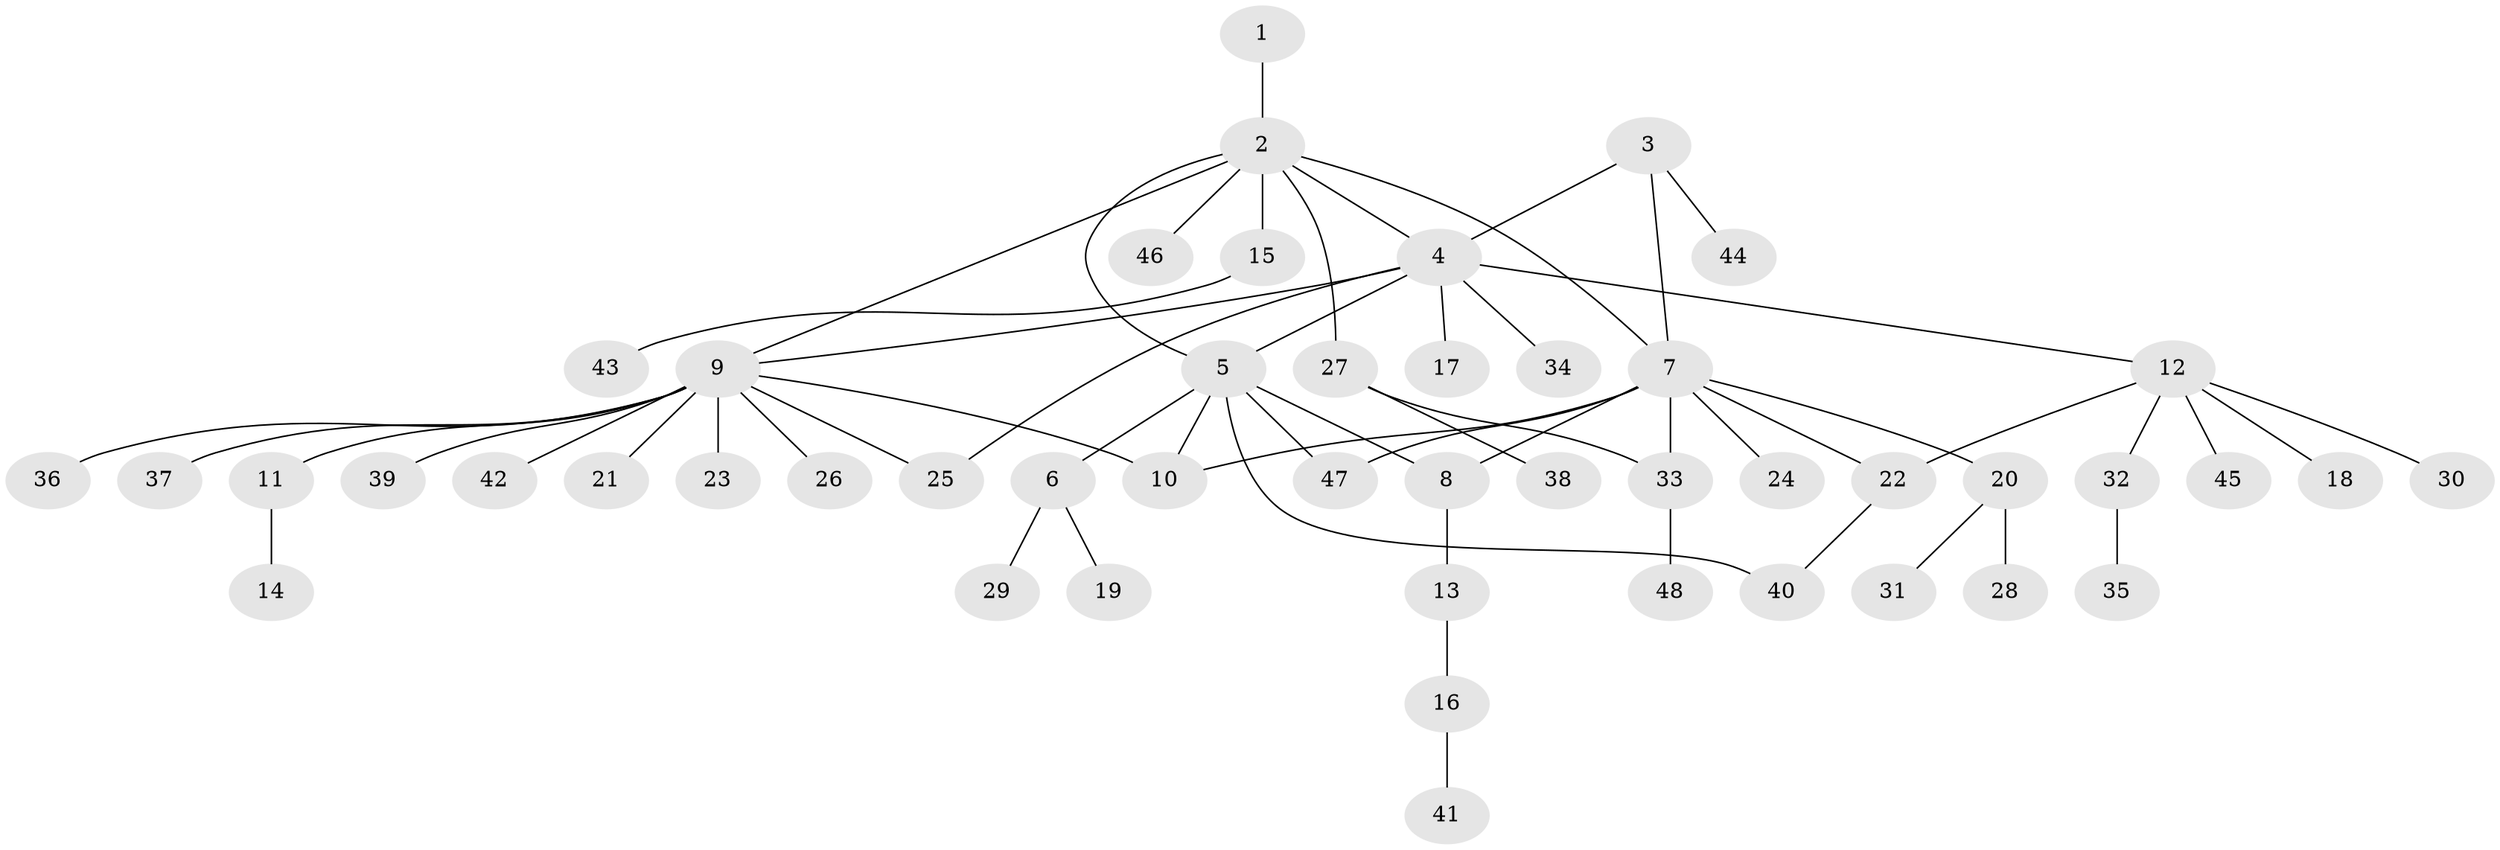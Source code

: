 // coarse degree distribution, {3: 0.11764705882352941, 2: 0.11764705882352941, 7: 0.08823529411764706, 8: 0.029411764705882353, 1: 0.5588235294117647, 5: 0.029411764705882353, 4: 0.029411764705882353, 11: 0.029411764705882353}
// Generated by graph-tools (version 1.1) at 2025/37/03/04/25 23:37:34]
// undirected, 48 vertices, 58 edges
graph export_dot {
  node [color=gray90,style=filled];
  1;
  2;
  3;
  4;
  5;
  6;
  7;
  8;
  9;
  10;
  11;
  12;
  13;
  14;
  15;
  16;
  17;
  18;
  19;
  20;
  21;
  22;
  23;
  24;
  25;
  26;
  27;
  28;
  29;
  30;
  31;
  32;
  33;
  34;
  35;
  36;
  37;
  38;
  39;
  40;
  41;
  42;
  43;
  44;
  45;
  46;
  47;
  48;
  1 -- 2;
  2 -- 4;
  2 -- 5;
  2 -- 7;
  2 -- 9;
  2 -- 15;
  2 -- 27;
  2 -- 46;
  3 -- 4;
  3 -- 7;
  3 -- 44;
  4 -- 5;
  4 -- 9;
  4 -- 12;
  4 -- 17;
  4 -- 25;
  4 -- 34;
  5 -- 6;
  5 -- 8;
  5 -- 10;
  5 -- 40;
  5 -- 47;
  6 -- 19;
  6 -- 29;
  7 -- 8;
  7 -- 10;
  7 -- 20;
  7 -- 22;
  7 -- 24;
  7 -- 33;
  7 -- 47;
  8 -- 13;
  9 -- 10;
  9 -- 11;
  9 -- 21;
  9 -- 23;
  9 -- 25;
  9 -- 26;
  9 -- 36;
  9 -- 37;
  9 -- 39;
  9 -- 42;
  11 -- 14;
  12 -- 18;
  12 -- 22;
  12 -- 30;
  12 -- 32;
  12 -- 45;
  13 -- 16;
  15 -- 43;
  16 -- 41;
  20 -- 28;
  20 -- 31;
  22 -- 40;
  27 -- 33;
  27 -- 38;
  32 -- 35;
  33 -- 48;
}
